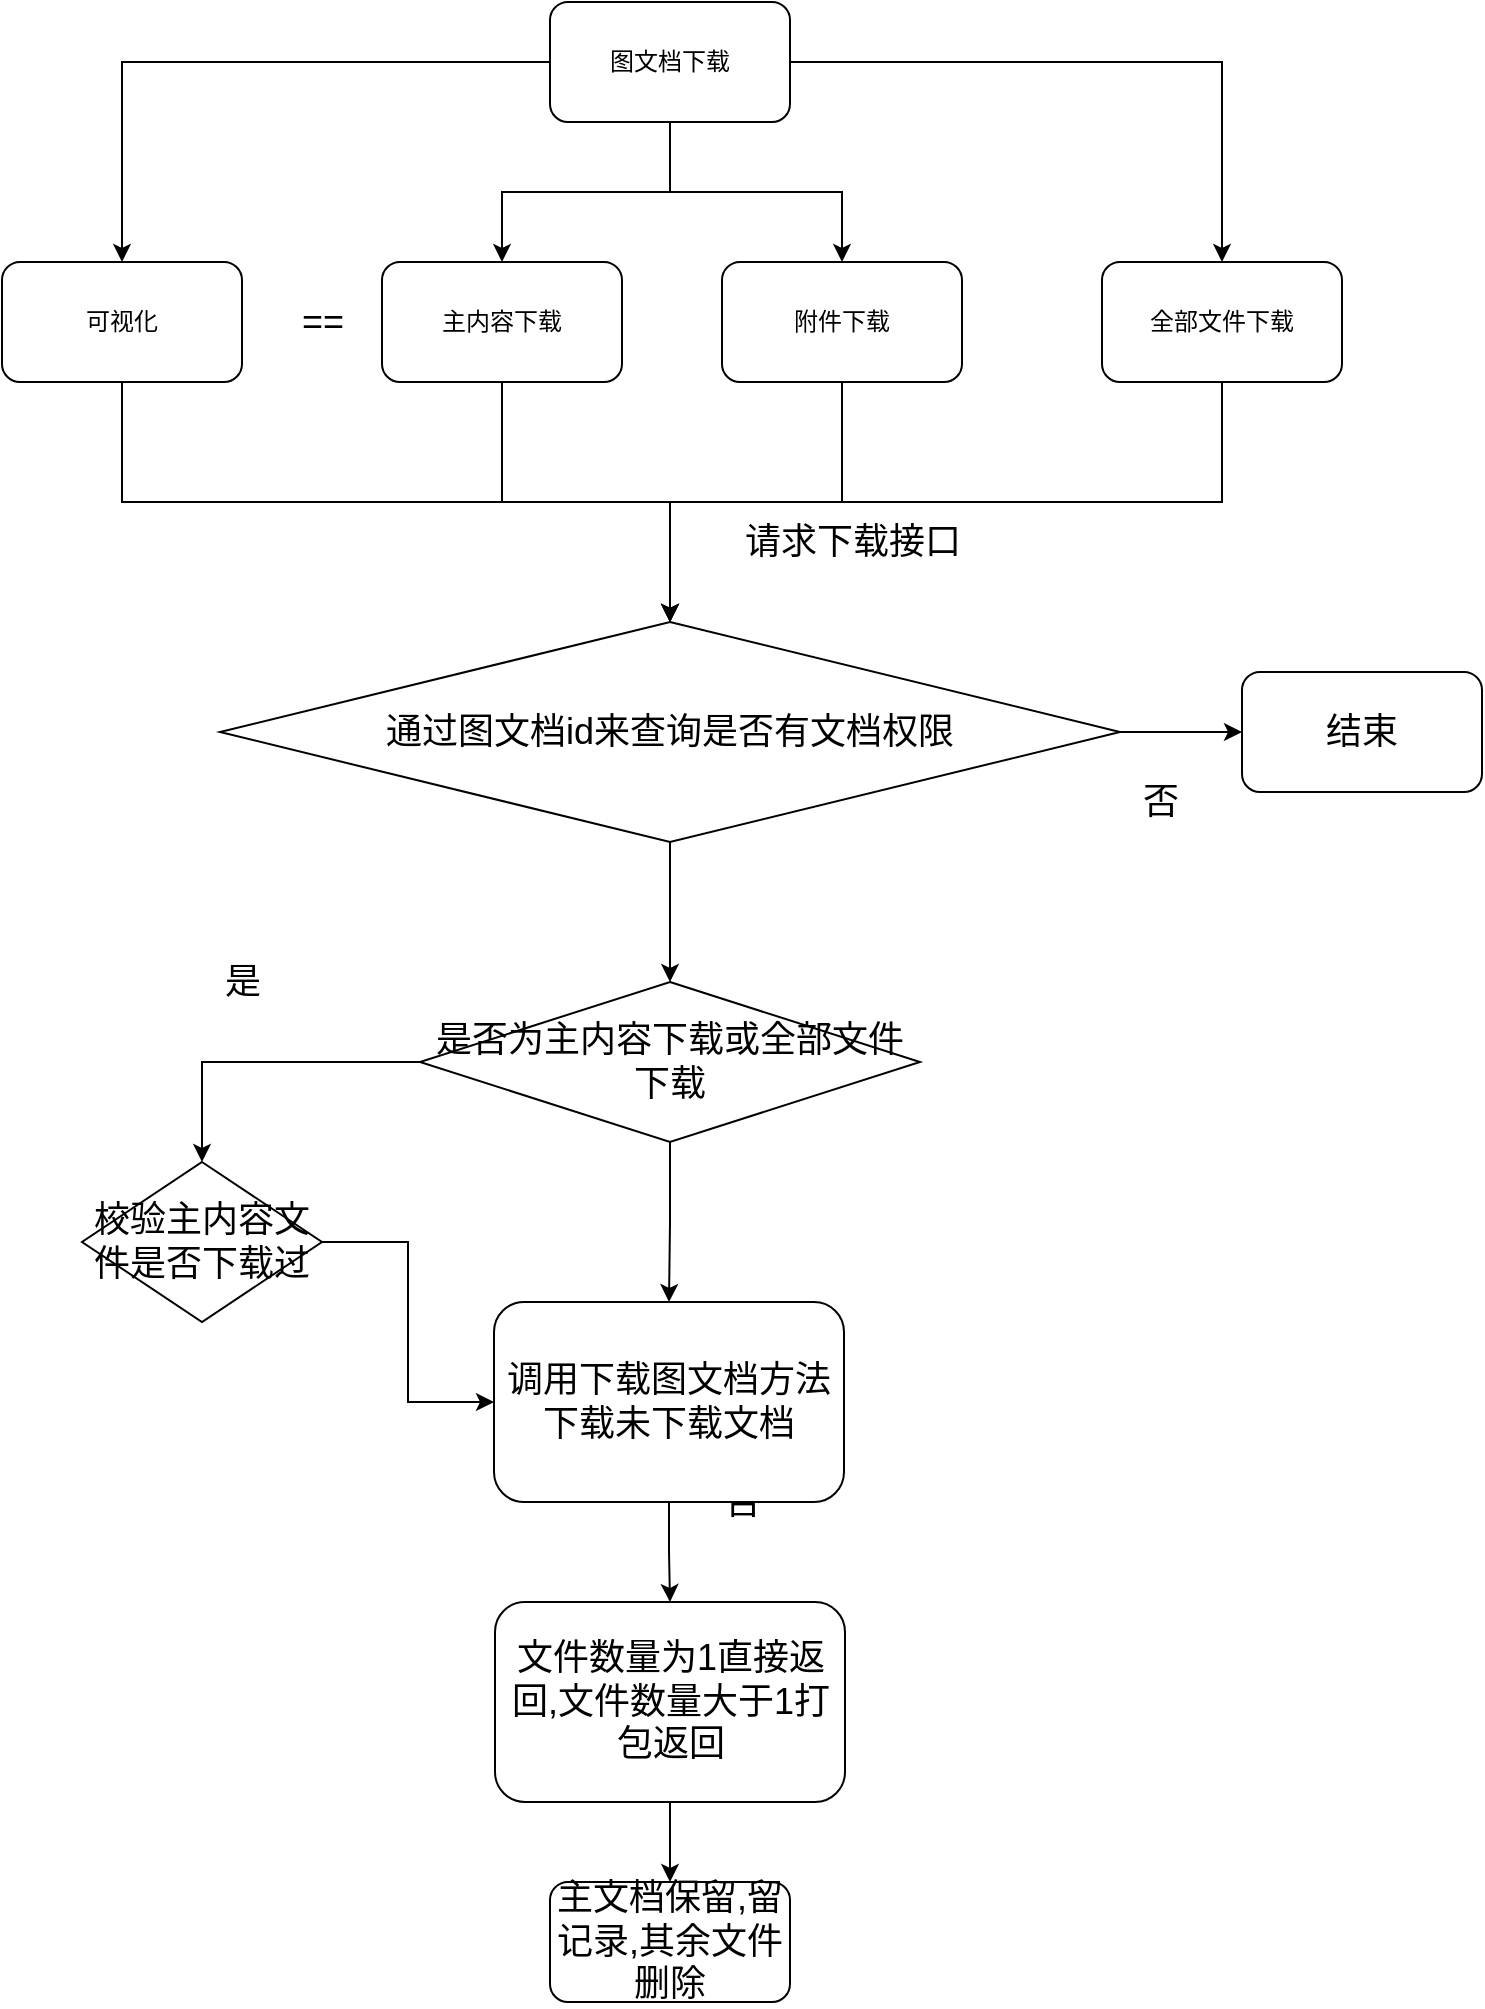 <mxfile version="20.1.4" type="github">
  <diagram id="C5RBs43oDa-KdzZeNtuy" name="Page-1">
    <mxGraphModel dx="1422" dy="762" grid="1" gridSize="10" guides="1" tooltips="1" connect="1" arrows="1" fold="1" page="1" pageScale="1" pageWidth="827" pageHeight="1169" math="0" shadow="0">
      <root>
        <mxCell id="WIyWlLk6GJQsqaUBKTNV-0" />
        <mxCell id="WIyWlLk6GJQsqaUBKTNV-1" parent="WIyWlLk6GJQsqaUBKTNV-0" />
        <mxCell id="zpM9yaMRsbEbwRPGaGET-3" value="" style="edgeStyle=orthogonalEdgeStyle;rounded=0;orthogonalLoop=1;jettySize=auto;html=1;" edge="1" parent="WIyWlLk6GJQsqaUBKTNV-1" source="zpM9yaMRsbEbwRPGaGET-1" target="zpM9yaMRsbEbwRPGaGET-2">
          <mxGeometry relative="1" as="geometry" />
        </mxCell>
        <mxCell id="zpM9yaMRsbEbwRPGaGET-5" value="" style="edgeStyle=orthogonalEdgeStyle;rounded=0;orthogonalLoop=1;jettySize=auto;html=1;" edge="1" parent="WIyWlLk6GJQsqaUBKTNV-1" source="zpM9yaMRsbEbwRPGaGET-1" target="zpM9yaMRsbEbwRPGaGET-4">
          <mxGeometry relative="1" as="geometry" />
        </mxCell>
        <mxCell id="zpM9yaMRsbEbwRPGaGET-8" value="" style="edgeStyle=orthogonalEdgeStyle;rounded=0;orthogonalLoop=1;jettySize=auto;html=1;" edge="1" parent="WIyWlLk6GJQsqaUBKTNV-1" source="zpM9yaMRsbEbwRPGaGET-1" target="zpM9yaMRsbEbwRPGaGET-7">
          <mxGeometry relative="1" as="geometry" />
        </mxCell>
        <mxCell id="zpM9yaMRsbEbwRPGaGET-10" value="" style="edgeStyle=orthogonalEdgeStyle;rounded=0;orthogonalLoop=1;jettySize=auto;html=1;" edge="1" parent="WIyWlLk6GJQsqaUBKTNV-1" source="zpM9yaMRsbEbwRPGaGET-1" target="zpM9yaMRsbEbwRPGaGET-9">
          <mxGeometry relative="1" as="geometry" />
        </mxCell>
        <mxCell id="zpM9yaMRsbEbwRPGaGET-1" value="图文档下载&lt;br&gt;" style="rounded=1;whiteSpace=wrap;html=1;" vertex="1" parent="WIyWlLk6GJQsqaUBKTNV-1">
          <mxGeometry x="354" y="50" width="120" height="60" as="geometry" />
        </mxCell>
        <mxCell id="zpM9yaMRsbEbwRPGaGET-22" style="edgeStyle=orthogonalEdgeStyle;rounded=0;orthogonalLoop=1;jettySize=auto;html=1;" edge="1" parent="WIyWlLk6GJQsqaUBKTNV-1" source="zpM9yaMRsbEbwRPGaGET-2" target="zpM9yaMRsbEbwRPGaGET-11">
          <mxGeometry relative="1" as="geometry" />
        </mxCell>
        <mxCell id="zpM9yaMRsbEbwRPGaGET-2" value="可视化" style="rounded=1;whiteSpace=wrap;html=1;" vertex="1" parent="WIyWlLk6GJQsqaUBKTNV-1">
          <mxGeometry x="80" y="180" width="120" height="60" as="geometry" />
        </mxCell>
        <mxCell id="zpM9yaMRsbEbwRPGaGET-17" style="edgeStyle=orthogonalEdgeStyle;rounded=0;orthogonalLoop=1;jettySize=auto;html=1;entryX=0.5;entryY=0;entryDx=0;entryDy=0;" edge="1" parent="WIyWlLk6GJQsqaUBKTNV-1" source="zpM9yaMRsbEbwRPGaGET-4" target="zpM9yaMRsbEbwRPGaGET-11">
          <mxGeometry relative="1" as="geometry">
            <mxPoint x="410" y="390" as="targetPoint" />
          </mxGeometry>
        </mxCell>
        <mxCell id="zpM9yaMRsbEbwRPGaGET-4" value="主内容下载" style="rounded=1;whiteSpace=wrap;html=1;" vertex="1" parent="WIyWlLk6GJQsqaUBKTNV-1">
          <mxGeometry x="270" y="180" width="120" height="60" as="geometry" />
        </mxCell>
        <mxCell id="zpM9yaMRsbEbwRPGaGET-18" style="edgeStyle=orthogonalEdgeStyle;rounded=0;orthogonalLoop=1;jettySize=auto;html=1;entryX=0.5;entryY=0;entryDx=0;entryDy=0;" edge="1" parent="WIyWlLk6GJQsqaUBKTNV-1" source="zpM9yaMRsbEbwRPGaGET-7" target="zpM9yaMRsbEbwRPGaGET-11">
          <mxGeometry relative="1" as="geometry" />
        </mxCell>
        <mxCell id="zpM9yaMRsbEbwRPGaGET-7" value="附件下载" style="rounded=1;whiteSpace=wrap;html=1;" vertex="1" parent="WIyWlLk6GJQsqaUBKTNV-1">
          <mxGeometry x="440" y="180" width="120" height="60" as="geometry" />
        </mxCell>
        <mxCell id="zpM9yaMRsbEbwRPGaGET-21" style="edgeStyle=orthogonalEdgeStyle;rounded=0;orthogonalLoop=1;jettySize=auto;html=1;entryX=0.5;entryY=0;entryDx=0;entryDy=0;" edge="1" parent="WIyWlLk6GJQsqaUBKTNV-1" source="zpM9yaMRsbEbwRPGaGET-9" target="zpM9yaMRsbEbwRPGaGET-11">
          <mxGeometry relative="1" as="geometry" />
        </mxCell>
        <mxCell id="zpM9yaMRsbEbwRPGaGET-9" value="全部文件下载" style="rounded=1;whiteSpace=wrap;html=1;" vertex="1" parent="WIyWlLk6GJQsqaUBKTNV-1">
          <mxGeometry x="630" y="180" width="120" height="60" as="geometry" />
        </mxCell>
        <mxCell id="zpM9yaMRsbEbwRPGaGET-25" style="edgeStyle=orthogonalEdgeStyle;rounded=0;orthogonalLoop=1;jettySize=auto;html=1;fontSize=18;" edge="1" parent="WIyWlLk6GJQsqaUBKTNV-1" source="zpM9yaMRsbEbwRPGaGET-11" target="zpM9yaMRsbEbwRPGaGET-26">
          <mxGeometry relative="1" as="geometry">
            <mxPoint x="700" y="730" as="targetPoint" />
          </mxGeometry>
        </mxCell>
        <mxCell id="zpM9yaMRsbEbwRPGaGET-30" style="edgeStyle=orthogonalEdgeStyle;rounded=0;orthogonalLoop=1;jettySize=auto;html=1;fontSize=18;entryX=0.5;entryY=0;entryDx=0;entryDy=0;" edge="1" parent="WIyWlLk6GJQsqaUBKTNV-1" source="zpM9yaMRsbEbwRPGaGET-11" target="zpM9yaMRsbEbwRPGaGET-32">
          <mxGeometry relative="1" as="geometry">
            <mxPoint x="415" y="650" as="targetPoint" />
          </mxGeometry>
        </mxCell>
        <mxCell id="zpM9yaMRsbEbwRPGaGET-11" value="&lt;font style=&quot;font-size: 18px;&quot;&gt;&lt;br&gt;通过图文档id来查询是否有文档权限&lt;br&gt;&lt;br&gt;&lt;/font&gt;" style="rhombus;whiteSpace=wrap;html=1;" vertex="1" parent="WIyWlLk6GJQsqaUBKTNV-1">
          <mxGeometry x="189" y="360" width="450" height="110" as="geometry" />
        </mxCell>
        <mxCell id="zpM9yaMRsbEbwRPGaGET-23" value="请求下载接口&lt;br&gt;" style="text;html=1;align=center;verticalAlign=middle;resizable=0;points=[];autosize=1;strokeColor=none;fillColor=none;fontSize=18;" vertex="1" parent="WIyWlLk6GJQsqaUBKTNV-1">
          <mxGeometry x="440" y="300" width="130" height="40" as="geometry" />
        </mxCell>
        <mxCell id="zpM9yaMRsbEbwRPGaGET-26" value="结束" style="rounded=1;whiteSpace=wrap;html=1;fontSize=18;" vertex="1" parent="WIyWlLk6GJQsqaUBKTNV-1">
          <mxGeometry x="700" y="385" width="120" height="60" as="geometry" />
        </mxCell>
        <mxCell id="zpM9yaMRsbEbwRPGaGET-27" value="否" style="text;html=1;align=center;verticalAlign=middle;resizable=0;points=[];autosize=1;strokeColor=none;fillColor=none;fontSize=18;" vertex="1" parent="WIyWlLk6GJQsqaUBKTNV-1">
          <mxGeometry x="639" y="430" width="40" height="40" as="geometry" />
        </mxCell>
        <mxCell id="zpM9yaMRsbEbwRPGaGET-29" value="是" style="text;html=1;align=center;verticalAlign=middle;resizable=0;points=[];autosize=1;strokeColor=none;fillColor=none;fontSize=18;" vertex="1" parent="WIyWlLk6GJQsqaUBKTNV-1">
          <mxGeometry x="354" y="570" width="40" height="40" as="geometry" />
        </mxCell>
        <mxCell id="zpM9yaMRsbEbwRPGaGET-34" style="edgeStyle=orthogonalEdgeStyle;rounded=0;orthogonalLoop=1;jettySize=auto;html=1;fontSize=18;entryX=0.5;entryY=0;entryDx=0;entryDy=0;" edge="1" parent="WIyWlLk6GJQsqaUBKTNV-1" source="zpM9yaMRsbEbwRPGaGET-32" target="zpM9yaMRsbEbwRPGaGET-45">
          <mxGeometry relative="1" as="geometry">
            <mxPoint x="210" y="600" as="targetPoint" />
          </mxGeometry>
        </mxCell>
        <mxCell id="zpM9yaMRsbEbwRPGaGET-36" style="edgeStyle=orthogonalEdgeStyle;rounded=0;orthogonalLoop=1;jettySize=auto;html=1;fontSize=18;" edge="1" parent="WIyWlLk6GJQsqaUBKTNV-1" source="zpM9yaMRsbEbwRPGaGET-32" target="zpM9yaMRsbEbwRPGaGET-39">
          <mxGeometry relative="1" as="geometry">
            <mxPoint x="415" y="930" as="targetPoint" />
          </mxGeometry>
        </mxCell>
        <mxCell id="zpM9yaMRsbEbwRPGaGET-32" value="是否为主内容下载或全部文件下载" style="rhombus;whiteSpace=wrap;html=1;fontSize=18;" vertex="1" parent="WIyWlLk6GJQsqaUBKTNV-1">
          <mxGeometry x="289" y="540" width="250" height="80" as="geometry" />
        </mxCell>
        <mxCell id="zpM9yaMRsbEbwRPGaGET-33" value="==" style="text;html=1;align=center;verticalAlign=middle;resizable=0;points=[];autosize=1;strokeColor=none;fillColor=none;fontSize=18;" vertex="1" parent="WIyWlLk6GJQsqaUBKTNV-1">
          <mxGeometry x="220" y="190" width="40" height="40" as="geometry" />
        </mxCell>
        <mxCell id="zpM9yaMRsbEbwRPGaGET-37" value="是" style="text;html=1;align=center;verticalAlign=middle;resizable=0;points=[];autosize=1;strokeColor=none;fillColor=none;fontSize=18;" vertex="1" parent="WIyWlLk6GJQsqaUBKTNV-1">
          <mxGeometry x="180" y="520" width="40" height="40" as="geometry" />
        </mxCell>
        <mxCell id="zpM9yaMRsbEbwRPGaGET-38" value="否" style="text;html=1;align=center;verticalAlign=middle;resizable=0;points=[];autosize=1;strokeColor=none;fillColor=none;fontSize=18;" vertex="1" parent="WIyWlLk6GJQsqaUBKTNV-1">
          <mxGeometry x="430" y="780" width="40" height="40" as="geometry" />
        </mxCell>
        <mxCell id="zpM9yaMRsbEbwRPGaGET-51" value="" style="edgeStyle=orthogonalEdgeStyle;rounded=0;orthogonalLoop=1;jettySize=auto;html=1;fontSize=18;" edge="1" parent="WIyWlLk6GJQsqaUBKTNV-1" source="zpM9yaMRsbEbwRPGaGET-39" target="zpM9yaMRsbEbwRPGaGET-50">
          <mxGeometry relative="1" as="geometry" />
        </mxCell>
        <mxCell id="zpM9yaMRsbEbwRPGaGET-39" value="调用下载图文档方法下载未下载文档" style="rounded=1;whiteSpace=wrap;html=1;fontSize=18;" vertex="1" parent="WIyWlLk6GJQsqaUBKTNV-1">
          <mxGeometry x="326" y="700" width="175" height="100" as="geometry" />
        </mxCell>
        <mxCell id="zpM9yaMRsbEbwRPGaGET-46" style="edgeStyle=orthogonalEdgeStyle;rounded=0;orthogonalLoop=1;jettySize=auto;html=1;fontSize=18;entryX=0;entryY=0.5;entryDx=0;entryDy=0;" edge="1" parent="WIyWlLk6GJQsqaUBKTNV-1" source="zpM9yaMRsbEbwRPGaGET-45" target="zpM9yaMRsbEbwRPGaGET-39">
          <mxGeometry relative="1" as="geometry">
            <mxPoint x="420" y="840" as="targetPoint" />
          </mxGeometry>
        </mxCell>
        <mxCell id="zpM9yaMRsbEbwRPGaGET-45" value="校验主内容文件是否下载过" style="rhombus;whiteSpace=wrap;html=1;fontSize=18;" vertex="1" parent="WIyWlLk6GJQsqaUBKTNV-1">
          <mxGeometry x="120" y="630" width="120" height="80" as="geometry" />
        </mxCell>
        <mxCell id="zpM9yaMRsbEbwRPGaGET-53" style="edgeStyle=orthogonalEdgeStyle;rounded=0;orthogonalLoop=1;jettySize=auto;html=1;fontSize=18;" edge="1" parent="WIyWlLk6GJQsqaUBKTNV-1" source="zpM9yaMRsbEbwRPGaGET-50" target="zpM9yaMRsbEbwRPGaGET-54">
          <mxGeometry relative="1" as="geometry">
            <mxPoint x="414" y="1020" as="targetPoint" />
          </mxGeometry>
        </mxCell>
        <mxCell id="zpM9yaMRsbEbwRPGaGET-50" value="文件数量为1直接返回,文件数量大于1打包返回" style="rounded=1;whiteSpace=wrap;html=1;fontSize=18;" vertex="1" parent="WIyWlLk6GJQsqaUBKTNV-1">
          <mxGeometry x="326.5" y="850" width="175" height="100" as="geometry" />
        </mxCell>
        <mxCell id="zpM9yaMRsbEbwRPGaGET-54" value="主文档保留,留记录,其余文件删除" style="rounded=1;whiteSpace=wrap;html=1;fontSize=18;" vertex="1" parent="WIyWlLk6GJQsqaUBKTNV-1">
          <mxGeometry x="354" y="990" width="120" height="60" as="geometry" />
        </mxCell>
      </root>
    </mxGraphModel>
  </diagram>
</mxfile>
